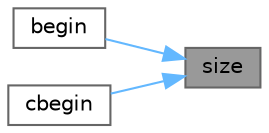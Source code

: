 digraph "size"
{
 // LATEX_PDF_SIZE
  bgcolor="transparent";
  edge [fontname=Helvetica,fontsize=10,labelfontname=Helvetica,labelfontsize=10];
  node [fontname=Helvetica,fontsize=10,shape=box,height=0.2,width=0.4];
  rankdir="RL";
  Node1 [id="Node000001",label="size",height=0.2,width=0.4,color="gray40", fillcolor="grey60", style="filled", fontcolor="black",tooltip=" "];
  Node1 -> Node2 [id="edge1_Node000001_Node000002",dir="back",color="steelblue1",style="solid",tooltip=" "];
  Node2 [id="Node000002",label="begin",height=0.2,width=0.4,color="grey40", fillcolor="white", style="filled",URL="$classFoam_1_1SLListBase.html#aba9a8f4b99a4ecd22aca9fb71d33fc57",tooltip=" "];
  Node1 -> Node3 [id="edge2_Node000001_Node000003",dir="back",color="steelblue1",style="solid",tooltip=" "];
  Node3 [id="Node000003",label="cbegin",height=0.2,width=0.4,color="grey40", fillcolor="white", style="filled",URL="$classFoam_1_1SLListBase.html#a0a7c6164f9bf9ea80a34f48d5af69926",tooltip=" "];
}
